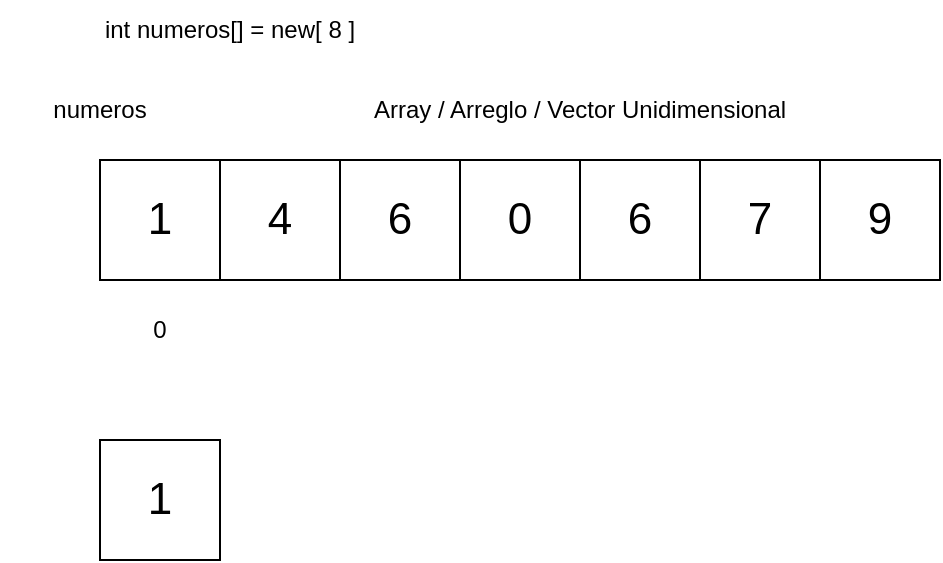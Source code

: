 <mxfile>
    <diagram id="dgn-tA4QQvxq1b8hsprr" name="Array">
        <mxGraphModel dx="1621" dy="354" grid="1" gridSize="10" guides="1" tooltips="1" connect="1" arrows="1" fold="1" page="1" pageScale="1" pageWidth="850" pageHeight="1100" math="0" shadow="0">
            <root>
                <mxCell id="0"/>
                <mxCell id="1" parent="0"/>
                <mxCell id="2" value="" style="verticalLabelPosition=bottom;verticalAlign=top;html=1;shape=mxgraph.basic.rect;fillColor2=none;strokeWidth=1;size=20;indent=5;" vertex="1" parent="1">
                    <mxGeometry x="100" y="100" width="60" height="60" as="geometry"/>
                </mxCell>
                <mxCell id="3" value="" style="verticalLabelPosition=bottom;verticalAlign=top;html=1;shape=mxgraph.basic.rect;fillColor2=none;strokeWidth=1;size=20;indent=5;" vertex="1" parent="1">
                    <mxGeometry x="160" y="100" width="60" height="60" as="geometry"/>
                </mxCell>
                <mxCell id="4" value="" style="verticalLabelPosition=bottom;verticalAlign=top;html=1;shape=mxgraph.basic.rect;fillColor2=none;strokeWidth=1;size=20;indent=5;" vertex="1" parent="1">
                    <mxGeometry x="220" y="100" width="60" height="60" as="geometry"/>
                </mxCell>
                <mxCell id="5" value="" style="verticalLabelPosition=bottom;verticalAlign=top;html=1;shape=mxgraph.basic.rect;fillColor2=none;strokeWidth=1;size=30;indent=5;" vertex="1" parent="1">
                    <mxGeometry x="280" y="100" width="60" height="60" as="geometry"/>
                </mxCell>
                <mxCell id="6" value="" style="verticalLabelPosition=bottom;verticalAlign=top;html=1;shape=mxgraph.basic.rect;fillColor2=none;strokeWidth=1;size=30;indent=5;" vertex="1" parent="1">
                    <mxGeometry x="340" y="100" width="60" height="60" as="geometry"/>
                </mxCell>
                <mxCell id="7" value="" style="verticalLabelPosition=bottom;verticalAlign=top;html=1;shape=mxgraph.basic.rect;fillColor2=none;strokeWidth=1;size=30;indent=5;fontStyle=1" vertex="1" parent="1">
                    <mxGeometry x="400" y="100" width="60" height="60" as="geometry"/>
                </mxCell>
                <mxCell id="8" value="" style="verticalLabelPosition=bottom;verticalAlign=top;html=1;shape=mxgraph.basic.rect;fillColor2=none;strokeWidth=1;size=30;indent=5;fontStyle=1" vertex="1" parent="1">
                    <mxGeometry x="40" y="240" width="60" height="60" as="geometry"/>
                </mxCell>
                <mxCell id="9" value="" style="verticalLabelPosition=bottom;verticalAlign=top;html=1;shape=mxgraph.basic.rect;fillColor2=none;strokeWidth=1;size=20;indent=5;" vertex="1" parent="1">
                    <mxGeometry x="40" y="100" width="60" height="60" as="geometry"/>
                </mxCell>
                <mxCell id="10" value="Array / Arreglo / Vector Unidimensional" style="text;html=1;strokeColor=none;fillColor=none;align=center;verticalAlign=middle;whiteSpace=wrap;rounded=0;" vertex="1" parent="1">
                    <mxGeometry x="150" y="60" width="260" height="30" as="geometry"/>
                </mxCell>
                <mxCell id="11" value="numeros" style="text;html=1;strokeColor=none;fillColor=none;align=center;verticalAlign=middle;whiteSpace=wrap;rounded=0;" vertex="1" parent="1">
                    <mxGeometry x="10" y="60" width="60" height="30" as="geometry"/>
                </mxCell>
                <mxCell id="12" value="&lt;font style=&quot;font-size: 22px;&quot;&gt;1&lt;/font&gt;" style="text;html=1;strokeColor=none;fillColor=none;align=center;verticalAlign=middle;whiteSpace=wrap;rounded=0;" vertex="1" parent="1">
                    <mxGeometry x="40" y="115" width="60" height="30" as="geometry"/>
                </mxCell>
                <mxCell id="13" value="&lt;font style=&quot;font-size: 22px;&quot;&gt;4&lt;/font&gt;" style="text;html=1;strokeColor=none;fillColor=none;align=center;verticalAlign=middle;whiteSpace=wrap;rounded=0;" vertex="1" parent="1">
                    <mxGeometry x="100" y="115" width="60" height="30" as="geometry"/>
                </mxCell>
                <mxCell id="14" value="&lt;font style=&quot;font-size: 22px;&quot;&gt;6&lt;/font&gt;" style="text;html=1;strokeColor=none;fillColor=none;align=center;verticalAlign=middle;whiteSpace=wrap;rounded=0;" vertex="1" parent="1">
                    <mxGeometry x="160" y="115" width="60" height="30" as="geometry"/>
                </mxCell>
                <mxCell id="15" value="&lt;font style=&quot;font-size: 22px;&quot;&gt;0&lt;/font&gt;" style="text;html=1;strokeColor=none;fillColor=none;align=center;verticalAlign=middle;whiteSpace=wrap;rounded=0;" vertex="1" parent="1">
                    <mxGeometry x="220" y="115" width="60" height="30" as="geometry"/>
                </mxCell>
                <mxCell id="16" value="&lt;font style=&quot;font-size: 22px;&quot;&gt;6&lt;/font&gt;" style="text;html=1;strokeColor=none;fillColor=none;align=center;verticalAlign=middle;whiteSpace=wrap;rounded=0;" vertex="1" parent="1">
                    <mxGeometry x="280" y="115" width="60" height="30" as="geometry"/>
                </mxCell>
                <mxCell id="20" value="int numeros[] = new[ 8 ]" style="text;html=1;strokeColor=none;fillColor=none;align=center;verticalAlign=middle;whiteSpace=wrap;rounded=0;" vertex="1" parent="1">
                    <mxGeometry x="-10" y="20" width="230" height="30" as="geometry"/>
                </mxCell>
                <mxCell id="21" value="&lt;font style=&quot;font-size: 22px;&quot;&gt;7&lt;/font&gt;" style="text;html=1;strokeColor=none;fillColor=none;align=center;verticalAlign=middle;whiteSpace=wrap;rounded=0;" vertex="1" parent="1">
                    <mxGeometry x="340" y="115" width="60" height="30" as="geometry"/>
                </mxCell>
                <mxCell id="22" value="0" style="text;html=1;strokeColor=none;fillColor=none;align=center;verticalAlign=middle;whiteSpace=wrap;rounded=0;" vertex="1" parent="1">
                    <mxGeometry x="40" y="170" width="60" height="30" as="geometry"/>
                </mxCell>
                <mxCell id="24" value="&lt;font style=&quot;font-size: 22px;&quot;&gt;9&lt;/font&gt;" style="text;html=1;strokeColor=none;fillColor=none;align=center;verticalAlign=middle;whiteSpace=wrap;rounded=0;" vertex="1" parent="1">
                    <mxGeometry x="400" y="115" width="60" height="30" as="geometry"/>
                </mxCell>
                <mxCell id="25" value="&lt;font style=&quot;font-size: 22px;&quot;&gt;1&lt;/font&gt;" style="text;html=1;strokeColor=none;fillColor=none;align=center;verticalAlign=middle;whiteSpace=wrap;rounded=0;" vertex="1" parent="1">
                    <mxGeometry x="40" y="255" width="60" height="30" as="geometry"/>
                </mxCell>
            </root>
        </mxGraphModel>
    </diagram>
    <diagram id="SxTKyMkvWRjUsEU33u8F" name="Lista">
        <mxGraphModel dx="771" dy="354" grid="1" gridSize="10" guides="1" tooltips="1" connect="1" arrows="1" fold="1" page="1" pageScale="1" pageWidth="850" pageHeight="1100" math="0" shadow="0">
            <root>
                <mxCell id="0"/>
                <mxCell id="1" parent="0"/>
                <mxCell id="dPIscabhJp_L9XgNZFjT-1" value="" style="shape=process;whiteSpace=wrap;html=1;backgroundOutline=1;fontSize=22;" vertex="1" parent="1">
                    <mxGeometry x="100" y="120" width="120" height="60" as="geometry"/>
                </mxCell>
                <mxCell id="dPIscabhJp_L9XgNZFjT-2" value="" style="shape=process;whiteSpace=wrap;html=1;backgroundOutline=1;fontSize=22;" vertex="1" parent="1">
                    <mxGeometry x="270" y="120" width="120" height="60" as="geometry"/>
                </mxCell>
                <mxCell id="dPIscabhJp_L9XgNZFjT-3" value="" style="shape=process;whiteSpace=wrap;html=1;backgroundOutline=1;fontSize=22;" vertex="1" parent="1">
                    <mxGeometry x="425" y="120" width="120" height="60" as="geometry"/>
                </mxCell>
                <mxCell id="3_qKWpAyuJHTZFbGiIul-1" value="&lt;font style=&quot;font-size: 22px;&quot;&gt;1&lt;/font&gt;" style="text;html=1;strokeColor=none;fillColor=none;align=center;verticalAlign=middle;whiteSpace=wrap;rounded=0;" vertex="1" parent="1">
                    <mxGeometry x="130" y="135" width="60" height="30" as="geometry"/>
                </mxCell>
                <mxCell id="3_qKWpAyuJHTZFbGiIul-2" value="&lt;font style=&quot;font-size: 22px;&quot;&gt;1&lt;/font&gt;" style="text;html=1;strokeColor=none;fillColor=none;align=center;verticalAlign=middle;whiteSpace=wrap;rounded=0;" vertex="1" parent="1">
                    <mxGeometry x="300" y="135" width="60" height="30" as="geometry"/>
                </mxCell>
                <mxCell id="3_qKWpAyuJHTZFbGiIul-3" value="&lt;font style=&quot;font-size: 22px;&quot;&gt;1&lt;/font&gt;" style="text;html=1;strokeColor=none;fillColor=none;align=center;verticalAlign=middle;whiteSpace=wrap;rounded=0;" vertex="1" parent="1">
                    <mxGeometry x="450" y="135" width="60" height="30" as="geometry"/>
                </mxCell>
                <mxCell id="3_qKWpAyuJHTZFbGiIul-5" value="" style="endArrow=classic;html=1;fontSize=22;exitX=1;exitY=0.5;exitDx=0;exitDy=0;entryX=0;entryY=0.5;entryDx=0;entryDy=0;" edge="1" parent="1" source="dPIscabhJp_L9XgNZFjT-1" target="dPIscabhJp_L9XgNZFjT-2">
                    <mxGeometry width="50" height="50" relative="1" as="geometry">
                        <mxPoint x="320" y="210" as="sourcePoint"/>
                        <mxPoint x="370" y="160" as="targetPoint"/>
                    </mxGeometry>
                </mxCell>
                <mxCell id="3_qKWpAyuJHTZFbGiIul-6" value="" style="endArrow=classic;html=1;fontSize=22;exitX=1;exitY=0.5;exitDx=0;exitDy=0;entryX=0;entryY=0.5;entryDx=0;entryDy=0;" edge="1" parent="1" source="dPIscabhJp_L9XgNZFjT-2" target="dPIscabhJp_L9XgNZFjT-3">
                    <mxGeometry width="50" height="50" relative="1" as="geometry">
                        <mxPoint x="230" y="160" as="sourcePoint"/>
                        <mxPoint x="280" y="160" as="targetPoint"/>
                    </mxGeometry>
                </mxCell>
                <mxCell id="GNfGT-ZFMlvPSr-8X8jb-1" value="ArrayList&amp;lt;int&amp;gt; numeros = new ArrayList&amp;lt;int&amp;gt;" style="text;html=1;strokeColor=none;fillColor=none;align=center;verticalAlign=middle;whiteSpace=wrap;rounded=0;" vertex="1" parent="1">
                    <mxGeometry x="30" y="50" width="360" height="30" as="geometry"/>
                </mxCell>
            </root>
        </mxGraphModel>
    </diagram>
</mxfile>